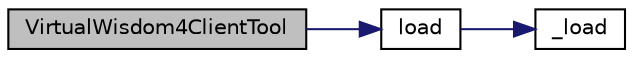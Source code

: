 digraph "VirtualWisdom4ClientTool"
{
  edge [fontname="Helvetica",fontsize="10",labelfontname="Helvetica",labelfontsize="10"];
  node [fontname="Helvetica",fontsize="10",shape=record];
  rankdir="LR";
  Node1 [label="VirtualWisdom4ClientTool",height=0.2,width=0.4,color="black", fillcolor="grey75", style="filled" fontcolor="black"];
  Node1 -> Node2 [color="midnightblue",fontsize="10",style="solid"];
  Node2 [label="load",height=0.2,width=0.4,color="black", fillcolor="white", style="filled",URL="$classorg_1_1smallfoot_1_1vw4_1_1VirtualWisdom4ClientTool.html#a0d686f1044a2e8727b12e6e4921e0e8f",tooltip="Wrapper to just load the file, spitting out exceptions and stacks as they occur. "];
  Node2 -> Node3 [color="midnightblue",fontsize="10",style="solid"];
  Node3 [label="_load",height=0.2,width=0.4,color="black", fillcolor="white", style="filled",URL="$classorg_1_1smallfoot_1_1vw4_1_1VirtualWisdom4ClientTool.html#ad9a051ba608e7fcb9adac39bc3946058",tooltip="Open a file. "];
}
